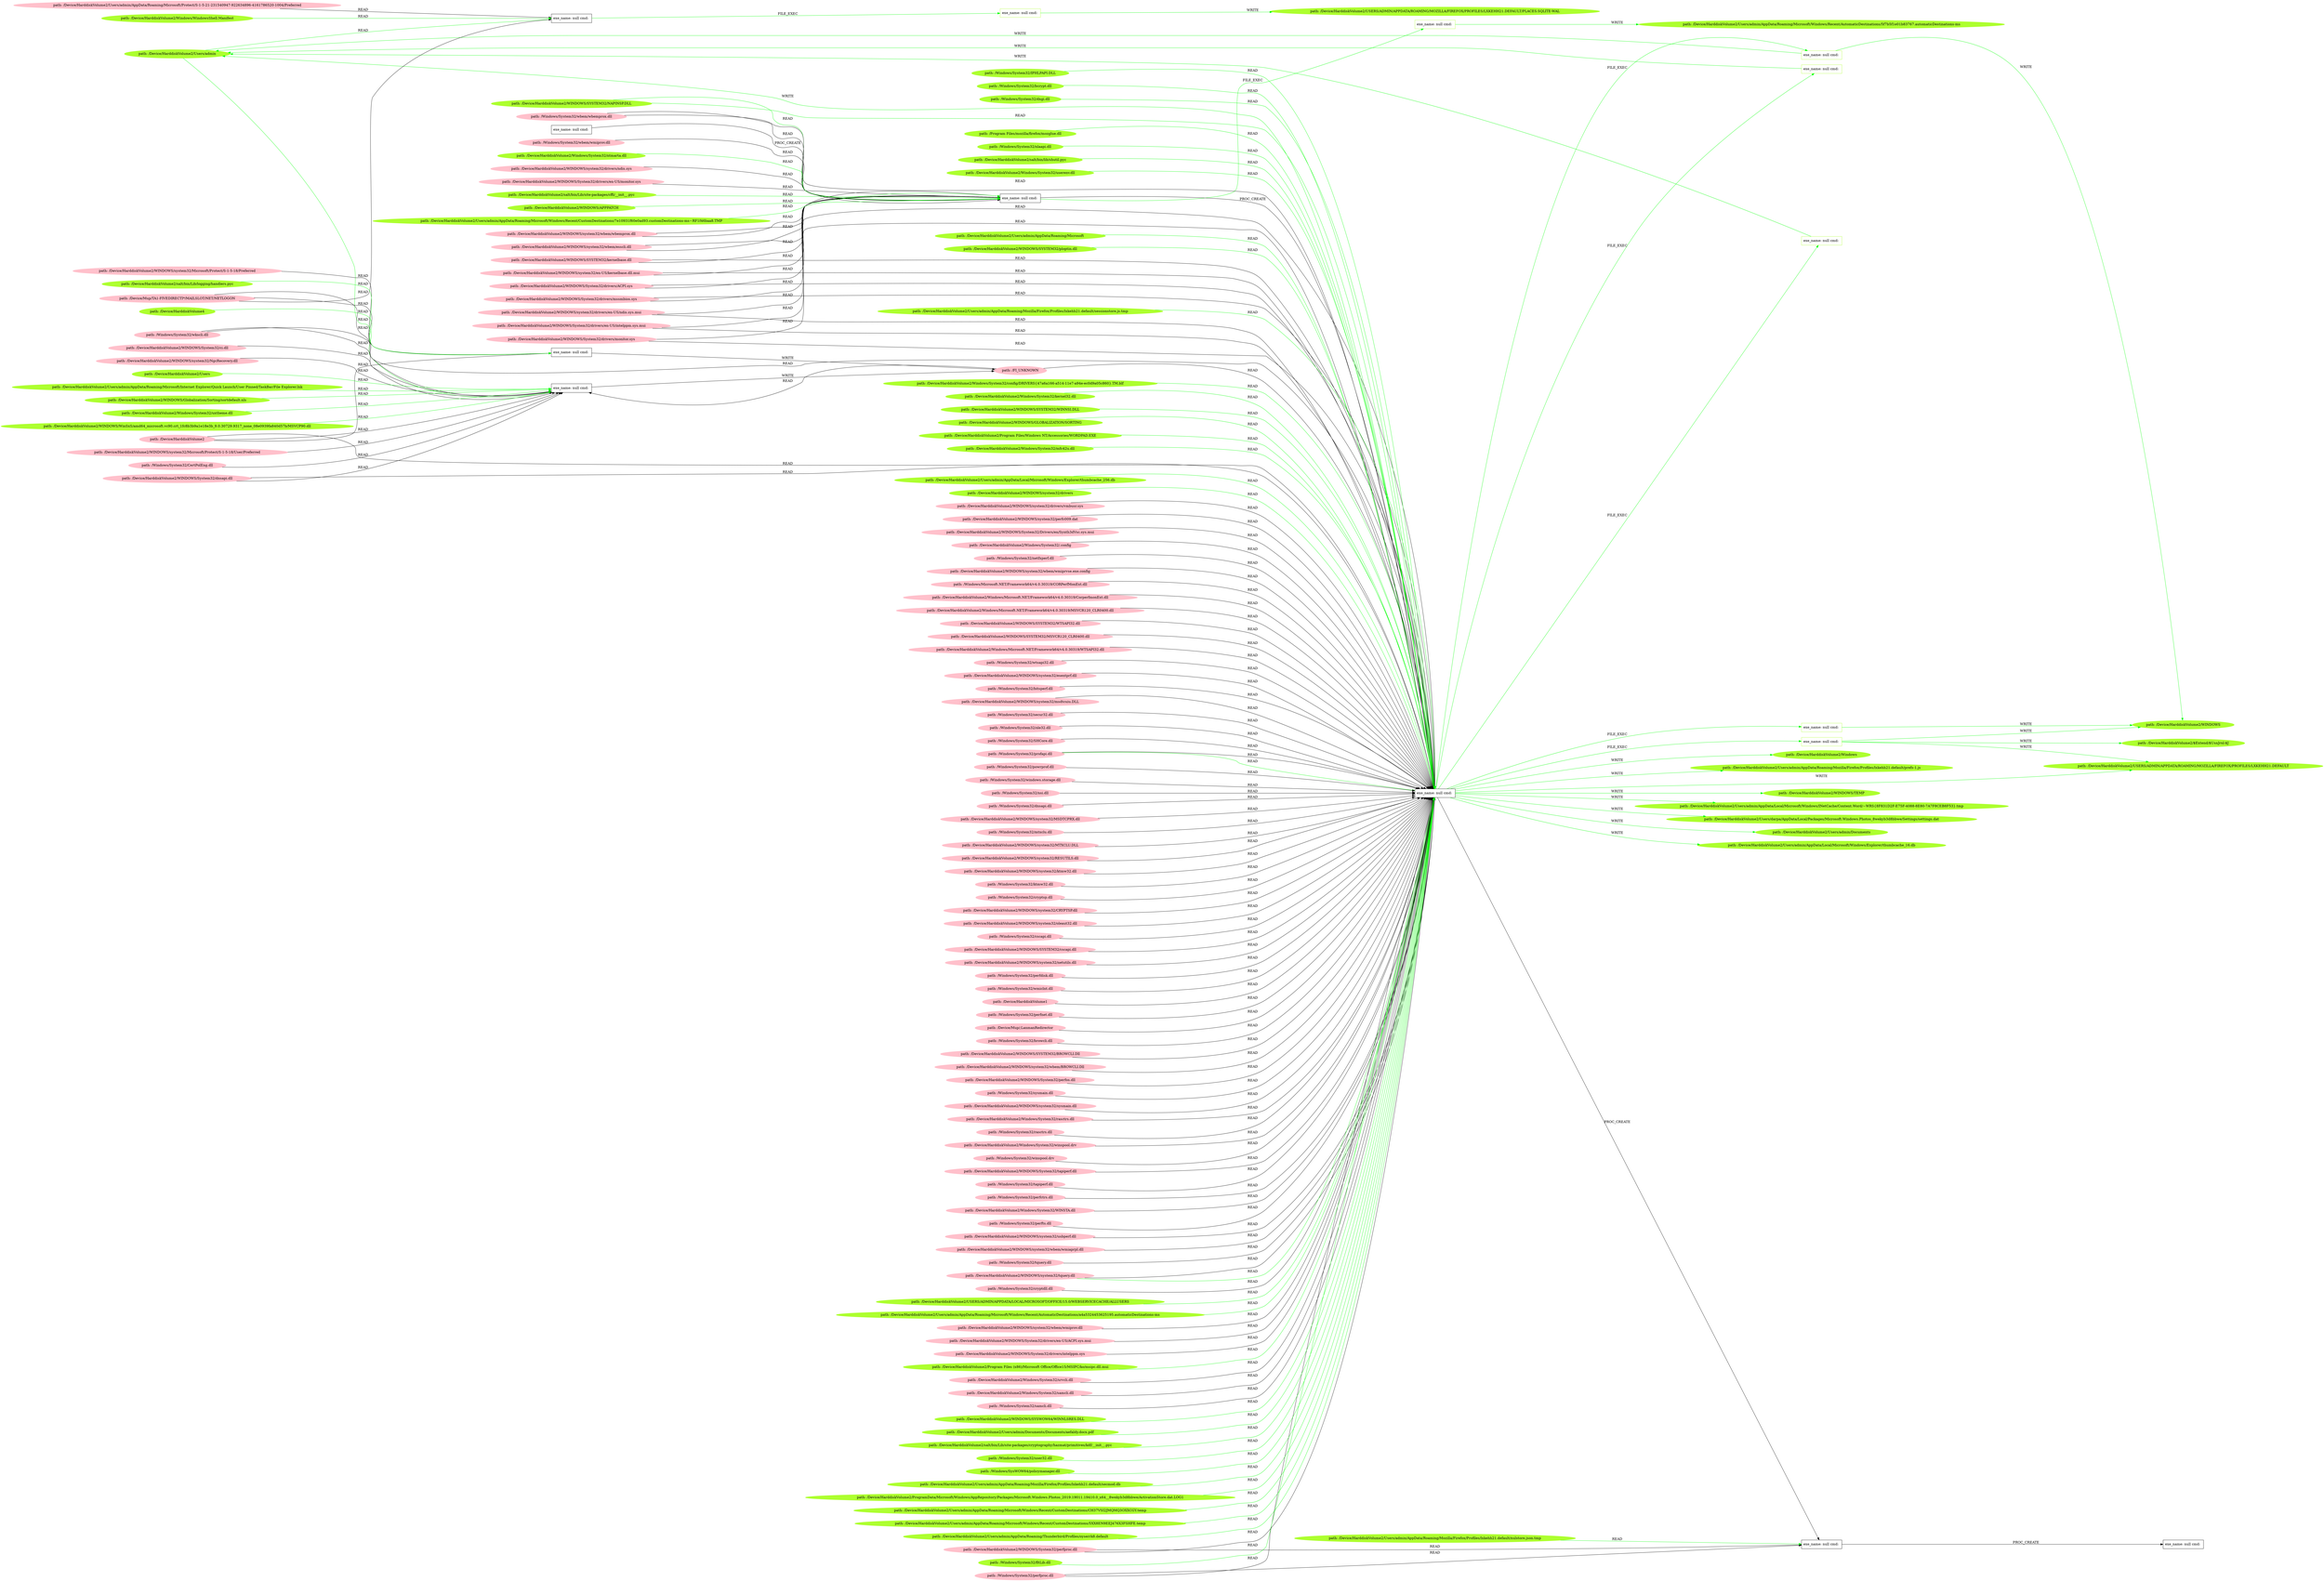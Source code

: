 digraph {
	rankdir=LR
	22 [label="exe_name: null cmd: " color=black shape=box style=solid]
	221 [label="exe_name: null cmd: " color=greenyellow shape=box style=solid]
	22 -> 221 [label=FILE_EXEC color=green]
	26 [label="exe_name: null cmd: " color=black shape=box style=solid]
	236 [label="exe_name: null cmd: " color=greenyellow shape=box style=solid]
	26 -> 236 [label=FILE_EXEC color=green]
	32 [label="exe_name: null cmd: " color=black shape=box style=solid]
	241 [label="exe_name: null cmd: " color=greenyellow shape=box style=solid]
	32 -> 241 [label=FILE_EXEC color=green]
	32 [label="exe_name: null cmd: " color=black shape=box style=solid]
	248 [label="exe_name: null cmd: " color=greenyellow shape=box style=solid]
	32 -> 248 [label=FILE_EXEC color=green]
	32 [label="exe_name: null cmd: " color=black shape=box style=solid]
	255 [label="exe_name: null cmd: " color=greenyellow shape=box style=solid]
	32 -> 255 [label=FILE_EXEC color=green]
	32 [label="exe_name: null cmd: " color=black shape=box style=solid]
	264 [label="exe_name: null cmd: " color=greenyellow shape=box style=solid]
	32 -> 264 [label=FILE_EXEC color=green]
	32 [label="exe_name: null cmd: " color=black shape=box style=solid]
	279 [label="exe_name: null cmd: " color=greenyellow shape=box style=solid]
	32 -> 279 [label=FILE_EXEC color=green]
	220 [label="path: /Device/HarddiskVolume2/Users/admin" color=greenyellow shape=oval style=filled]
	22 [label="exe_name: null cmd: " color=black shape=box style=solid]
	220 -> 22 [label=READ color=green]
	282 [label="path: /Device/HarddiskVolume2/Users/admin/AppData/Roaming/Microsoft" color=greenyellow shape=oval style=filled]
	32 [label="exe_name: null cmd: " color=black shape=box style=solid]
	282 -> 32 [label=READ color=green]
	274 [label="path: /Device/HarddiskVolume2/WINDOWS/SYSTEM32/ploptin.dll" color=greenyellow shape=oval style=filled]
	32 [label="exe_name: null cmd: " color=black shape=box style=solid]
	274 -> 32 [label=READ color=green]
	233 [label="path: /Device/HarddiskVolume2/WINDOWS/SYSTEM32/NAPINSP.DLL" color=greenyellow shape=oval style=filled]
	32 [label="exe_name: null cmd: " color=black shape=box style=solid]
	233 -> 32 [label=READ color=green]
	90 [label="exe_name: null cmd: " color=black shape=box style=solid]
	26 [label="exe_name: null cmd: " color=black shape=box style=solid]
	90 -> 26 [label=PROC_CREATE color=black]
	161 [label="path: /Device/HarddiskVolume2/WINDOWS/system32/Microsoft/Protect/S-1-5-18/User/Preferred" color=pink shape=oval style=filled]
	24 [label="exe_name: null cmd: " color=black shape=box style=solid]
	161 -> 24 [label=READ color=black]
	191 [label="path: /Windows/System32/wbem/wmiprov.dll" color=pink shape=oval style=filled]
	26 [label="exe_name: null cmd: " color=black shape=box style=solid]
	191 -> 26 [label=READ color=black]
	189 [label="path: /Windows/System32/wbem/wbemprox.dll" color=pink shape=oval style=filled]
	26 [label="exe_name: null cmd: " color=black shape=box style=solid]
	189 -> 26 [label=READ color=black]
	195 [label="path: /Device/HarddiskVolume2/WINDOWS/system32/wbem/wbemprox.dll" color=pink shape=oval style=filled]
	26 [label="exe_name: null cmd: " color=black shape=box style=solid]
	195 -> 26 [label=READ color=black]
	203 [label="path: /Device/HarddiskVolume2/WINDOWS/SYSTEM32/kernelbase.dll" color=pink shape=oval style=filled]
	26 [label="exe_name: null cmd: " color=black shape=box style=solid]
	203 -> 26 [label=READ color=black]
	164 [label="path: /Device/HarddiskVolume2/WINDOWS/system32/en-US/kernelbase.dll.mui" color=pink shape=oval style=filled]
	26 [label="exe_name: null cmd: " color=black shape=box style=solid]
	164 -> 26 [label=READ color=black]
	216 [label="path: /Device/HarddiskVolume2/WINDOWS/System32/drivers/ACPI.sys" color=pink shape=oval style=filled]
	26 [label="exe_name: null cmd: " color=black shape=box style=solid]
	216 -> 26 [label=READ color=black]
	153 [label="path: /Device/HarddiskVolume2/WINDOWS/System32/drivers/mssmbios.sys" color=pink shape=oval style=filled]
	26 [label="exe_name: null cmd: " color=black shape=box style=solid]
	153 -> 26 [label=READ color=black]
	156 [label="path: /Device/HarddiskVolume2/WINDOWS/system32/drivers/ndis.sys" color=pink shape=oval style=filled]
	26 [label="exe_name: null cmd: " color=black shape=box style=solid]
	156 -> 26 [label=READ color=black]
	170 [label="path: /Device/HarddiskVolume2/WINDOWS/system32/drivers/en-US/ndis.sys.mui" color=pink shape=oval style=filled]
	26 [label="exe_name: null cmd: " color=black shape=box style=solid]
	170 -> 26 [label=READ color=black]
	205 [label="path: /Device/HarddiskVolume2/WINDOWS/System32/drivers/en-US/intelppm.sys.mui" color=pink shape=oval style=filled]
	26 [label="exe_name: null cmd: " color=black shape=box style=solid]
	205 -> 26 [label=READ color=black]
	167 [label="path: /Device/HarddiskVolume2/WINDOWS/System32/drivers/en-US/monitor.sys" color=pink shape=oval style=filled]
	26 [label="exe_name: null cmd: " color=black shape=box style=solid]
	167 -> 26 [label=READ color=black]
	174 [label="path: /Device/HarddiskVolume2/WINDOWS/System32/drivers/monitor.sys" color=pink shape=oval style=filled]
	26 [label="exe_name: null cmd: " color=black shape=box style=solid]
	174 -> 26 [label=READ color=black]
	230 [label="path: /Device/HarddiskVolume4" color=greenyellow shape=oval style=filled]
	25 [label="exe_name: null cmd: " color=black shape=box style=solid]
	230 -> 25 [label=READ color=green]
	199 [label="path: /Device/HarddiskVolume2" color=pink shape=oval style=filled]
	24 [label="exe_name: null cmd: " color=black shape=box style=solid]
	199 -> 24 [label=READ color=black]
	253 [label="path: /Device/HarddiskVolume2/Windows/System32/config/DRIVERS{47a6a166-a514-11e7-a94e-ec0d9a05c860}.TM.blf" color=greenyellow shape=oval style=filled]
	32 [label="exe_name: null cmd: " color=black shape=box style=solid]
	253 -> 32 [label=READ color=green]
	89 [label="path: /Device/HarddiskVolume2/WINDOWS/system32/Microsoft/Protect/S-1-5-18/Preferred" color=pink shape=oval style=filled]
	25 [label="exe_name: null cmd: " color=black shape=box style=solid]
	89 -> 25 [label=READ color=black]
	176 [label="path: /Device/HarddiskVolume2/WINDOWS/system32/wbem/esscli.dll" color=pink shape=oval style=filled]
	26 [label="exe_name: null cmd: " color=black shape=box style=solid]
	176 -> 26 [label=READ color=black]
	286 [label="path: /Device/HarddiskVolume2/Windows/System32/kernel32.dll" color=greenyellow shape=oval style=filled]
	32 [label="exe_name: null cmd: " color=black shape=box style=solid]
	286 -> 32 [label=READ color=green]
	252 [label="path: /Device/HarddiskVolume2/WINDOWS/SYSTEM32/WINNSI.DLL" color=greenyellow shape=oval style=filled]
	32 [label="exe_name: null cmd: " color=black shape=box style=solid]
	252 -> 32 [label=READ color=green]
	288 [label="path: /Device/HarddiskVolume2/WINDOWS/GLOBALIZATION/SORTING" color=greenyellow shape=oval style=filled]
	32 [label="exe_name: null cmd: " color=black shape=box style=solid]
	288 -> 32 [label=READ color=green]
	269 [label="path: /Device/HarddiskVolume2/Program Files/Windows NT/Accessories/WORDPAD.EXE" color=greenyellow shape=oval style=filled]
	32 [label="exe_name: null cmd: " color=black shape=box style=solid]
	269 -> 32 [label=READ color=green]
	271 [label="path: /Device/HarddiskVolume2/Windows/System32/mfc42u.dll" color=greenyellow shape=oval style=filled]
	32 [label="exe_name: null cmd: " color=black shape=box style=solid]
	271 -> 32 [label=READ color=green]
	74 [label="path: /Windows/System32/CertPolEng.dll" color=pink shape=oval style=filled]
	24 [label="exe_name: null cmd: " color=black shape=box style=solid]
	74 -> 24 [label=READ color=black]
	117 [label="path: /Device/HarddiskVolume2/WINDOWS/System32/ci.dll" color=pink shape=oval style=filled]
	24 [label="exe_name: null cmd: " color=black shape=box style=solid]
	117 -> 24 [label=READ color=black]
	159 [label="path: /Device/HarddiskVolume2/WINDOWS/System32/dnsapi.dll" color=pink shape=oval style=filled]
	24 [label="exe_name: null cmd: " color=black shape=box style=solid]
	159 -> 24 [label=READ color=black]
	120 [label="path: /Device/HarddiskVolume2/WINDOWS/system32/NgcRecovery.dll" color=pink shape=oval style=filled]
	24 [label="exe_name: null cmd: " color=black shape=box style=solid]
	120 -> 24 [label=READ color=black]
	214 [label="path: /Windows/System32/wkscli.dll" color=pink shape=oval style=filled]
	24 [label="exe_name: null cmd: " color=black shape=box style=solid]
	214 -> 24 [label=READ color=black]
	24 [label="exe_name: null cmd: " color=black shape=box style=solid]
	182 [label="path: /FI_UNKNOWN" color=pink shape=oval style=filled]
	24 -> 182 [label=WRITE color=black]
	209 [label="path: /Device/Mup/TA1-FIVEDIRECTI*/MAILSLOT/NET/NETLOGON" color=pink shape=oval style=filled]
	24 [label="exe_name: null cmd: " color=black shape=box style=solid]
	209 -> 24 [label=READ color=black]
	226 [label="path: /Device/HarddiskVolume2/Users" color=greenyellow shape=oval style=filled]
	24 [label="exe_name: null cmd: " color=black shape=box style=solid]
	226 -> 24 [label=READ color=green]
	238 [label="path: /Device/HarddiskVolume2/Users/admin/AppData/Local/Microsoft/Windows/Explorer/thumbcache_256.db" color=greenyellow shape=oval style=filled]
	32 [label="exe_name: null cmd: " color=black shape=box style=solid]
	238 -> 32 [label=READ color=green]
	182 [label="path: /FI_UNKNOWN" color=pink shape=oval style=filled]
	24 [label="exe_name: null cmd: " color=black shape=box style=solid]
	182 -> 24 [label=READ color=black]
	278 [label="path: /Device/HarddiskVolume2/WINDOWS/system32/drivers" color=greenyellow shape=oval style=filled]
	32 [label="exe_name: null cmd: " color=black shape=box style=solid]
	278 -> 32 [label=READ color=green]
	26 [label="exe_name: null cmd: " color=black shape=box style=solid]
	32 [label="exe_name: null cmd: " color=black shape=box style=solid]
	26 -> 32 [label=PROC_CREATE color=black]
	220 [label="path: /Device/HarddiskVolume2/Users/admin" color=greenyellow shape=oval style=filled]
	24 [label="exe_name: null cmd: " color=black shape=box style=solid]
	220 -> 24 [label=READ color=green]
	199 [label="path: /Device/HarddiskVolume2" color=pink shape=oval style=filled]
	25 [label="exe_name: null cmd: " color=black shape=box style=solid]
	199 -> 25 [label=READ color=black]
	157 [label="path: /Device/HarddiskVolume2/Users/admin/AppData/Roaming/Microsoft/Protect/S-1-5-21-231540947-922634896-4161786520-1004/Preferred" color=pink shape=oval style=filled]
	22 [label="exe_name: null cmd: " color=black shape=box style=solid]
	157 -> 22 [label=READ color=black]
	25 [label="exe_name: null cmd: " color=black shape=box style=solid]
	182 [label="path: /FI_UNKNOWN" color=pink shape=oval style=filled]
	25 -> 182 [label=WRITE color=black]
	209 [label="path: /Device/Mup/TA1-FIVEDIRECTI*/MAILSLOT/NET/NETLOGON" color=pink shape=oval style=filled]
	25 [label="exe_name: null cmd: " color=black shape=box style=solid]
	209 -> 25 [label=READ color=black]
	223 [label="path: /Device/HarddiskVolume2/Users/admin/AppData/Roaming/Microsoft/Internet Explorer/Quick Launch/User Pinned/TaskBar/File Explorer.lnk" color=greenyellow shape=oval style=filled]
	24 [label="exe_name: null cmd: " color=black shape=box style=solid]
	223 -> 24 [label=READ color=green]
	6 [label="path: /Device/HarddiskVolume2/WINDOWS/system32/drivers/vmbusr.sys" color=pink shape=oval style=filled]
	32 [label="exe_name: null cmd: " color=black shape=box style=solid]
	6 -> 32 [label=READ color=black]
	13 [label="path: /Device/HarddiskVolume2/WINDOWS/system32/perfc009.dat" color=pink shape=oval style=filled]
	32 [label="exe_name: null cmd: " color=black shape=box style=solid]
	13 -> 32 [label=READ color=black]
	29 [label="path: /Device/HarddiskVolume2/WINDOWS/System32/Drivers/en/Synth3dVsc.sys.mui" color=pink shape=oval style=filled]
	32 [label="exe_name: null cmd: " color=black shape=box style=solid]
	29 -> 32 [label=READ color=black]
	42 [label="path: /Device/HarddiskVolume2/Windows/System32/.config" color=pink shape=oval style=filled]
	32 [label="exe_name: null cmd: " color=black shape=box style=solid]
	42 -> 32 [label=READ color=black]
	67 [label="path: /Windows/System32/netfxperf.dll" color=pink shape=oval style=filled]
	32 [label="exe_name: null cmd: " color=black shape=box style=solid]
	67 -> 32 [label=READ color=black]
	116 [label="path: /Device/HarddiskVolume2/WINDOWS/system32/wbem/wmiprvse.exe.config" color=pink shape=oval style=filled]
	32 [label="exe_name: null cmd: " color=black shape=box style=solid]
	116 -> 32 [label=READ color=black]
	7 [label="path: /Windows/Microsoft.NET/Framework64/v4.0.30319/CORPerfMonExt.dll" color=pink shape=oval style=filled]
	32 [label="exe_name: null cmd: " color=black shape=box style=solid]
	7 -> 32 [label=READ color=black]
	139 [label="path: /Device/HarddiskVolume2/Windows/Microsoft.NET/Framework64/v4.0.30319/CorperfmonExt.dll" color=pink shape=oval style=filled]
	32 [label="exe_name: null cmd: " color=black shape=box style=solid]
	139 -> 32 [label=READ color=black]
	92 [label="path: /Device/HarddiskVolume2/Windows/Microsoft.NET/Framework64/v4.0.30319/MSVCR120_CLR0400.dll" color=pink shape=oval style=filled]
	32 [label="exe_name: null cmd: " color=black shape=box style=solid]
	92 -> 32 [label=READ color=black]
	99 [label="path: /Device/HarddiskVolume2/WINDOWS/SYSTEM32/WTSAPI32.dll" color=pink shape=oval style=filled]
	32 [label="exe_name: null cmd: " color=black shape=box style=solid]
	99 -> 32 [label=READ color=black]
	14 [label="path: /Device/HarddiskVolume2/WINDOWS/SYSTEM32/MSVCR120_CLR0400.dll" color=pink shape=oval style=filled]
	32 [label="exe_name: null cmd: " color=black shape=box style=solid]
	14 -> 32 [label=READ color=black]
	64 [label="path: /Device/HarddiskVolume2/Windows/Microsoft.NET/Framework64/v4.0.30319/WTSAPI32.dll" color=pink shape=oval style=filled]
	32 [label="exe_name: null cmd: " color=black shape=box style=solid]
	64 -> 32 [label=READ color=black]
	5 [label="path: /Windows/System32/wtsapi32.dll" color=pink shape=oval style=filled]
	32 [label="exe_name: null cmd: " color=black shape=box style=solid]
	5 -> 32 [label=READ color=black]
	8 [label="path: /Device/HarddiskVolume2/WINDOWS/system32/esentprf.dll" color=pink shape=oval style=filled]
	32 [label="exe_name: null cmd: " color=black shape=box style=solid]
	8 -> 32 [label=READ color=black]
	137 [label="path: /Windows/System32/bitsperf.dll" color=pink shape=oval style=filled]
	32 [label="exe_name: null cmd: " color=black shape=box style=solid]
	137 -> 32 [label=READ color=black]
	144 [label="path: /Device/HarddiskVolume2/WINDOWS/system32/msdtcuiu.DLL" color=pink shape=oval style=filled]
	32 [label="exe_name: null cmd: " color=black shape=box style=solid]
	144 -> 32 [label=READ color=black]
	104 [label="path: /Windows/System32/secur32.dll" color=pink shape=oval style=filled]
	32 [label="exe_name: null cmd: " color=black shape=box style=solid]
	104 -> 32 [label=READ color=black]
	93 [label="path: /Windows/System32/ole32.dll" color=pink shape=oval style=filled]
	32 [label="exe_name: null cmd: " color=black shape=box style=solid]
	93 -> 32 [label=READ color=black]
	143 [label="path: /Windows/System32/SHCore.dll" color=pink shape=oval style=filled]
	32 [label="exe_name: null cmd: " color=black shape=box style=solid]
	143 -> 32 [label=READ color=black]
	51 [label="path: /Windows/System32/profapi.dll" color=pink shape=oval style=filled]
	32 [label="exe_name: null cmd: " color=black shape=box style=solid]
	51 -> 32 [label=READ color=black]
	65 [label="path: /Windows/System32/powrprof.dll" color=pink shape=oval style=filled]
	32 [label="exe_name: null cmd: " color=black shape=box style=solid]
	65 -> 32 [label=READ color=black]
	80 [label="path: /Windows/System32/windows.storage.dll" color=pink shape=oval style=filled]
	32 [label="exe_name: null cmd: " color=black shape=box style=solid]
	80 -> 32 [label=READ color=black]
	61 [label="path: /Windows/System32/nsi.dll" color=pink shape=oval style=filled]
	32 [label="exe_name: null cmd: " color=black shape=box style=solid]
	61 -> 32 [label=READ color=black]
	82 [label="path: /Windows/System32/dnsapi.dll" color=pink shape=oval style=filled]
	32 [label="exe_name: null cmd: " color=black shape=box style=solid]
	82 -> 32 [label=READ color=black]
	159 [label="path: /Device/HarddiskVolume2/WINDOWS/System32/dnsapi.dll" color=pink shape=oval style=filled]
	32 [label="exe_name: null cmd: " color=black shape=box style=solid]
	159 -> 32 [label=READ color=black]
	55 [label="path: /Device/HarddiskVolume2/WINDOWS/system32/MSDTCPRX.dll" color=pink shape=oval style=filled]
	32 [label="exe_name: null cmd: " color=black shape=box style=solid]
	55 -> 32 [label=READ color=black]
	125 [label="path: /Windows/System32/mtxclu.dll" color=pink shape=oval style=filled]
	32 [label="exe_name: null cmd: " color=black shape=box style=solid]
	125 -> 32 [label=READ color=black]
	63 [label="path: /Device/HarddiskVolume2/WINDOWS/system32/MTXCLU.DLL" color=pink shape=oval style=filled]
	32 [label="exe_name: null cmd: " color=black shape=box style=solid]
	63 -> 32 [label=READ color=black]
	60 [label="path: /Device/HarddiskVolume2/WINDOWS/system32/RESUTILS.dll" color=pink shape=oval style=filled]
	32 [label="exe_name: null cmd: " color=black shape=box style=solid]
	60 -> 32 [label=READ color=black]
	113 [label="path: /Device/HarddiskVolume2/WINDOWS/system32/ktmw32.dll" color=pink shape=oval style=filled]
	32 [label="exe_name: null cmd: " color=black shape=box style=solid]
	113 -> 32 [label=READ color=black]
	94 [label="path: /Windows/System32/ktmw32.dll" color=pink shape=oval style=filled]
	32 [label="exe_name: null cmd: " color=black shape=box style=solid]
	94 -> 32 [label=READ color=black]
	126 [label="path: /Windows/System32/cryptsp.dll" color=pink shape=oval style=filled]
	32 [label="exe_name: null cmd: " color=black shape=box style=solid]
	126 -> 32 [label=READ color=black]
	138 [label="path: /Device/HarddiskVolume2/WINDOWS/system32/CRYPTSP.dll" color=pink shape=oval style=filled]
	32 [label="exe_name: null cmd: " color=black shape=box style=solid]
	138 -> 32 [label=READ color=black]
	4 [label="path: /Device/HarddiskVolume2/WINDOWS/system32/oleaut32.dll" color=pink shape=oval style=filled]
	32 [label="exe_name: null cmd: " color=black shape=box style=solid]
	4 -> 32 [label=READ color=black]
	203 [label="path: /Device/HarddiskVolume2/WINDOWS/SYSTEM32/kernelbase.dll" color=pink shape=oval style=filled]
	32 [label="exe_name: null cmd: " color=black shape=box style=solid]
	203 -> 32 [label=READ color=black]
	214 [label="path: /Windows/System32/wkscli.dll" color=pink shape=oval style=filled]
	32 [label="exe_name: null cmd: " color=black shape=box style=solid]
	214 -> 32 [label=READ color=black]
	28 [label="path: /Windows/System32/cscapi.dll" color=pink shape=oval style=filled]
	32 [label="exe_name: null cmd: " color=black shape=box style=solid]
	28 -> 32 [label=READ color=black]
	59 [label="path: /Device/HarddiskVolume2/WINDOWS/SYSTEM32/cscapi.dll" color=pink shape=oval style=filled]
	32 [label="exe_name: null cmd: " color=black shape=box style=solid]
	59 -> 32 [label=READ color=black]
	79 [label="path: /Device/HarddiskVolume2/WINDOWS/system32/netutils.dll" color=pink shape=oval style=filled]
	32 [label="exe_name: null cmd: " color=black shape=box style=solid]
	79 -> 32 [label=READ color=black]
	127 [label="path: /Windows/System32/perfdisk.dll" color=pink shape=oval style=filled]
	32 [label="exe_name: null cmd: " color=black shape=box style=solid]
	127 -> 32 [label=READ color=black]
	108 [label="path: /Windows/System32/wmiclnt.dll" color=pink shape=oval style=filled]
	32 [label="exe_name: null cmd: " color=black shape=box style=solid]
	108 -> 32 [label=READ color=black]
	83 [label="path: /Device/HarddiskVolume1" color=pink shape=oval style=filled]
	32 [label="exe_name: null cmd: " color=black shape=box style=solid]
	83 -> 32 [label=READ color=black]
	199 [label="path: /Device/HarddiskVolume2" color=pink shape=oval style=filled]
	32 [label="exe_name: null cmd: " color=black shape=box style=solid]
	199 -> 32 [label=READ color=black]
	75 [label="path: /Windows/System32/perfnet.dll" color=pink shape=oval style=filled]
	32 [label="exe_name: null cmd: " color=black shape=box style=solid]
	75 -> 32 [label=READ color=black]
	16 [label="path: /Device/Mup/;LanmanRedirector" color=pink shape=oval style=filled]
	32 [label="exe_name: null cmd: " color=black shape=box style=solid]
	16 -> 32 [label=READ color=black]
	182 [label="path: /FI_UNKNOWN" color=pink shape=oval style=filled]
	32 [label="exe_name: null cmd: " color=black shape=box style=solid]
	182 -> 32 [label=READ color=black]
	114 [label="path: /Windows/System32/browcli.dll" color=pink shape=oval style=filled]
	32 [label="exe_name: null cmd: " color=black shape=box style=solid]
	114 -> 32 [label=READ color=black]
	121 [label="path: /Device/HarddiskVolume2/WINDOWS/SYSTEM32/BROWCLI.Dll" color=pink shape=oval style=filled]
	32 [label="exe_name: null cmd: " color=black shape=box style=solid]
	121 -> 32 [label=READ color=black]
	135 [label="path: /Device/HarddiskVolume2/WINDOWS/system32/wbem/BROWCLI.Dll" color=pink shape=oval style=filled]
	32 [label="exe_name: null cmd: " color=black shape=box style=solid]
	135 -> 32 [label=READ color=black]
	129 [label="path: /Device/HarddiskVolume2/WINDOWS/System32/perfos.dll" color=pink shape=oval style=filled]
	32 [label="exe_name: null cmd: " color=black shape=box style=solid]
	129 -> 32 [label=READ color=black]
	180 [label="path: /Device/HarddiskVolume2/WINDOWS/System32/perfproc.dll" color=pink shape=oval style=filled]
	32 [label="exe_name: null cmd: " color=black shape=box style=solid]
	180 -> 32 [label=READ color=black]
	197 [label="path: /Windows/System32/perfproc.dll" color=pink shape=oval style=filled]
	32 [label="exe_name: null cmd: " color=black shape=box style=solid]
	197 -> 32 [label=READ color=black]
	66 [label="path: /Windows/System32/sysmain.dll" color=pink shape=oval style=filled]
	32 [label="exe_name: null cmd: " color=black shape=box style=solid]
	66 -> 32 [label=READ color=black]
	69 [label="path: /Device/HarddiskVolume2/WINDOWS/system32/sysmain.dll" color=pink shape=oval style=filled]
	32 [label="exe_name: null cmd: " color=black shape=box style=solid]
	69 -> 32 [label=READ color=black]
	44 [label="path: /Device/HarddiskVolume2/Windows/System32/rasctrs.dll" color=pink shape=oval style=filled]
	32 [label="exe_name: null cmd: " color=black shape=box style=solid]
	44 -> 32 [label=READ color=black]
	86 [label="path: /Windows/System32/rasctrs.dll" color=pink shape=oval style=filled]
	32 [label="exe_name: null cmd: " color=black shape=box style=solid]
	86 -> 32 [label=READ color=black]
	52 [label="path: /Device/HarddiskVolume2/Windows/System32/winspool.drv" color=pink shape=oval style=filled]
	32 [label="exe_name: null cmd: " color=black shape=box style=solid]
	52 -> 32 [label=READ color=black]
	112 [label="path: /Windows/System32/winspool.drv" color=pink shape=oval style=filled]
	32 [label="exe_name: null cmd: " color=black shape=box style=solid]
	112 -> 32 [label=READ color=black]
	142 [label="path: /Device/HarddiskVolume2/WINDOWS/System32/tapiperf.dll" color=pink shape=oval style=filled]
	32 [label="exe_name: null cmd: " color=black shape=box style=solid]
	142 -> 32 [label=READ color=black]
	141 [label="path: /Windows/System32/tapiperf.dll" color=pink shape=oval style=filled]
	32 [label="exe_name: null cmd: " color=black shape=box style=solid]
	141 -> 32 [label=READ color=black]
	87 [label="path: /Windows/System32/perfctrs.dll" color=pink shape=oval style=filled]
	32 [label="exe_name: null cmd: " color=black shape=box style=solid]
	87 -> 32 [label=READ color=black]
	58 [label="path: /Device/HarddiskVolume2/Windows/System32/WINSTA.dll" color=pink shape=oval style=filled]
	32 [label="exe_name: null cmd: " color=black shape=box style=solid]
	58 -> 32 [label=READ color=black]
	107 [label="path: /Windows/System32/perfts.dll" color=pink shape=oval style=filled]
	32 [label="exe_name: null cmd: " color=black shape=box style=solid]
	107 -> 32 [label=READ color=black]
	103 [label="path: /Device/HarddiskVolume2/WINDOWS/system32/usbperf.dll" color=pink shape=oval style=filled]
	32 [label="exe_name: null cmd: " color=black shape=box style=solid]
	103 -> 32 [label=READ color=black]
	27 [label="path: /Device/HarddiskVolume2/WINDOWS/system32/wbem/wmiaprpl.dll" color=pink shape=oval style=filled]
	32 [label="exe_name: null cmd: " color=black shape=box style=solid]
	27 -> 32 [label=READ color=black]
	30 [label="path: /Windows/System32/tquery.dll" color=pink shape=oval style=filled]
	32 [label="exe_name: null cmd: " color=black shape=box style=solid]
	30 -> 32 [label=READ color=black]
	102 [label="path: /Device/HarddiskVolume2/WINDOWS/system32/tquery.dll" color=pink shape=oval style=filled]
	32 [label="exe_name: null cmd: " color=black shape=box style=solid]
	102 -> 32 [label=READ color=black]
	102 [label="path: /Device/HarddiskVolume2/WINDOWS/system32/tquery.dll" color=pink shape=oval style=filled]
	32 [label="exe_name: null cmd: " color=black shape=box style=solid]
	102 -> 32 [label=READ color=green]
	148 [label="path: /Windows/System32/cryptdll.dll" color=pink shape=oval style=filled]
	32 [label="exe_name: null cmd: " color=black shape=box style=solid]
	148 -> 32 [label=READ color=black]
	254 [label="path: /Device/HarddiskVolume2/USERS/ADMIN/APPDATA/LOCAL/MICROSOFT/OFFICE/15.0/WEBSERVICECACHE/ALLUSERS" color=greenyellow shape=oval style=filled]
	32 [label="exe_name: null cmd: " color=black shape=box style=solid]
	254 -> 32 [label=READ color=green]
	209 [label="path: /Device/Mup/TA1-FIVEDIRECTI*/MAILSLOT/NET/NETLOGON" color=pink shape=oval style=filled]
	22 [label="exe_name: null cmd: " color=black shape=box style=solid]
	209 -> 22 [label=READ color=black]
	290 [label="path: /Device/HarddiskVolume2/Users/admin/AppData/Roaming/Microsoft/Windows/Recent/AutomaticDestinations/a4a5324453625195.automaticDestinations-ms" color=greenyellow shape=oval style=filled]
	32 [label="exe_name: null cmd: " color=black shape=box style=solid]
	290 -> 32 [label=READ color=green]
	151 [label="path: /Device/HarddiskVolume2/WINDOWS/system32/wbem/wmiprov.dll" color=pink shape=oval style=filled]
	32 [label="exe_name: null cmd: " color=black shape=box style=solid]
	151 -> 32 [label=READ color=black]
	176 [label="path: /Device/HarddiskVolume2/WINDOWS/system32/wbem/esscli.dll" color=pink shape=oval style=filled]
	32 [label="exe_name: null cmd: " color=black shape=box style=solid]
	176 -> 32 [label=READ color=black]
	189 [label="path: /Windows/System32/wbem/wbemprox.dll" color=pink shape=oval style=filled]
	32 [label="exe_name: null cmd: " color=black shape=box style=solid]
	189 -> 32 [label=READ color=black]
	195 [label="path: /Device/HarddiskVolume2/WINDOWS/system32/wbem/wbemprox.dll" color=pink shape=oval style=filled]
	32 [label="exe_name: null cmd: " color=black shape=box style=solid]
	195 -> 32 [label=READ color=black]
	164 [label="path: /Device/HarddiskVolume2/WINDOWS/system32/en-US/kernelbase.dll.mui" color=pink shape=oval style=filled]
	32 [label="exe_name: null cmd: " color=black shape=box style=solid]
	164 -> 32 [label=READ color=black]
	207 [label="path: /Device/HarddiskVolume2/WINDOWS/System32/drivers/en-US/ACPI.sys.mui" color=pink shape=oval style=filled]
	32 [label="exe_name: null cmd: " color=black shape=box style=solid]
	207 -> 32 [label=READ color=black]
	216 [label="path: /Device/HarddiskVolume2/WINDOWS/System32/drivers/ACPI.sys" color=pink shape=oval style=filled]
	32 [label="exe_name: null cmd: " color=black shape=box style=solid]
	216 -> 32 [label=READ color=black]
	153 [label="path: /Device/HarddiskVolume2/WINDOWS/System32/drivers/mssmbios.sys" color=pink shape=oval style=filled]
	32 [label="exe_name: null cmd: " color=black shape=box style=solid]
	153 -> 32 [label=READ color=black]
	170 [label="path: /Device/HarddiskVolume2/WINDOWS/system32/drivers/en-US/ndis.sys.mui" color=pink shape=oval style=filled]
	32 [label="exe_name: null cmd: " color=black shape=box style=solid]
	170 -> 32 [label=READ color=black]
	169 [label="path: /Device/HarddiskVolume2/WINDOWS/System32/drivers/intelppm.sys" color=pink shape=oval style=filled]
	32 [label="exe_name: null cmd: " color=black shape=box style=solid]
	169 -> 32 [label=READ color=black]
	174 [label="path: /Device/HarddiskVolume2/WINDOWS/System32/drivers/monitor.sys" color=pink shape=oval style=filled]
	32 [label="exe_name: null cmd: " color=black shape=box style=solid]
	174 -> 32 [label=READ color=black]
	205 [label="path: /Device/HarddiskVolume2/WINDOWS/System32/drivers/en-US/intelppm.sys.mui" color=pink shape=oval style=filled]
	32 [label="exe_name: null cmd: " color=black shape=box style=solid]
	205 -> 32 [label=READ color=black]
	246 [label="path: /Device/HarddiskVolume2/Program Files (x86)/Microsoft Office/Office15/MSIPC/ko/msipc.dll.mui" color=greenyellow shape=oval style=filled]
	32 [label="exe_name: null cmd: " color=black shape=box style=solid]
	246 -> 32 [label=READ color=green]
	234 [label="path: /Device/HarddiskVolume2/salt/bin/Lib/site-packages/cffi/__init__.pyc" color=greenyellow shape=oval style=filled]
	26 [label="exe_name: null cmd: " color=black shape=box style=solid]
	234 -> 26 [label=READ color=green]
	34 [label="path: /Device/HarddiskVolume2/Windows/System32/srvcli.dll" color=pink shape=oval style=filled]
	32 [label="exe_name: null cmd: " color=black shape=box style=solid]
	34 -> 32 [label=READ color=black]
	119 [label="path: /Device/HarddiskVolume2/Windows/System32/samcli.dll" color=pink shape=oval style=filled]
	32 [label="exe_name: null cmd: " color=black shape=box style=solid]
	119 -> 32 [label=READ color=black]
	18 [label="path: /Windows/System32/samcli.dll" color=pink shape=oval style=filled]
	32 [label="exe_name: null cmd: " color=black shape=box style=solid]
	18 -> 32 [label=READ color=black]
	32 [label="exe_name: null cmd: " color=black shape=box style=solid]
	0 [label="exe_name: null cmd: " color=black shape=box style=solid]
	32 -> 0 [label=PROC_CREATE color=black]
	180 [label="path: /Device/HarddiskVolume2/WINDOWS/System32/perfproc.dll" color=pink shape=oval style=filled]
	0 [label="exe_name: null cmd: " color=black shape=box style=solid]
	180 -> 0 [label=READ color=black]
	197 [label="path: /Windows/System32/perfproc.dll" color=pink shape=oval style=filled]
	0 [label="exe_name: null cmd: " color=black shape=box style=solid]
	197 -> 0 [label=READ color=black]
	0 [label="exe_name: null cmd: " color=black shape=box style=solid]
	1 [label="exe_name: null cmd: " color=black shape=box style=solid]
	0 -> 1 [label=PROC_CREATE color=black]
	247 [label="path: /Device/HarddiskVolume2/WINDOWS/SYSWOW64/WINNLSRES.DLL" color=greenyellow shape=oval style=filled]
	32 [label="exe_name: null cmd: " color=black shape=box style=solid]
	247 -> 32 [label=READ color=green]
	255 [label="exe_name: null cmd: " color=greenyellow shape=box style=solid]
	220 [label="path: /Device/HarddiskVolume2/Users/admin" color=greenyellow shape=oval style=filled]
	255 -> 220 [label=WRITE color=green]
	289 [label="path: /Device/HarddiskVolume2/Users/admin/Documents/Documents/aefaldy.docx.pdf" color=greenyellow shape=oval style=filled]
	32 [label="exe_name: null cmd: " color=black shape=box style=solid]
	289 -> 32 [label=READ color=green]
	260 [label="path: /Device/HarddiskVolume2/salt/bin/Lib/site-packages/cryptography/hazmat/primitives/kdf/__init__.pyc" color=greenyellow shape=oval style=filled]
	32 [label="exe_name: null cmd: " color=black shape=box style=solid]
	260 -> 32 [label=READ color=green]
	32 [label="exe_name: null cmd: " color=black shape=box style=solid]
	293 [label="path: /Device/HarddiskVolume2/Users/admin/AppData/Roaming/Mozilla/Firefox/Profiles/lxkehh21.default/prefs-1.js" color=greenyellow shape=oval style=filled]
	32 -> 293 [label=WRITE color=green]
	281 [label="path: /Windows/System32/user32.dll" color=greenyellow shape=oval style=filled]
	32 [label="exe_name: null cmd: " color=black shape=box style=solid]
	281 -> 32 [label=READ color=green]
	261 [label="path: /Windows/SysWOW64/policymanager.dll" color=greenyellow shape=oval style=filled]
	32 [label="exe_name: null cmd: " color=black shape=box style=solid]
	261 -> 32 [label=READ color=green]
	267 [label="path: /Device/HarddiskVolume2/Users/admin/AppData/Roaming/Mozilla/Firefox/Profiles/lxkehh21.default/secmod.db" color=greenyellow shape=oval style=filled]
	32 [label="exe_name: null cmd: " color=black shape=box style=solid]
	267 -> 32 [label=READ color=green]
	257 [label="path: /Device/HarddiskVolume2/ProgramData/Microsoft/Windows/AppRepository/Packages/Microsoft.Windows.Photos_2019.19011.19410.0_x64__8wekyb3d8bbwe/ActivationStore.dat.LOG1" color=greenyellow shape=oval style=filled]
	32 [label="exe_name: null cmd: " color=black shape=box style=solid]
	257 -> 32 [label=READ color=green]
	32 [label="exe_name: null cmd: " color=black shape=box style=solid]
	263 [label="path: /Device/HarddiskVolume2/WINDOWS/TEMP" color=greenyellow shape=oval style=filled]
	32 -> 263 [label=WRITE color=green]
	221 [label="exe_name: null cmd: " color=greenyellow shape=box style=solid]
	222 [label="path: /Device/HarddiskVolume2/USERS/ADMIN/APPDATA/ROAMING/MOZILLA/FIREFOX/PROFILES/LXKEHH21.DEFAULT/PLACES.SQLITE-WAL" color=greenyellow shape=oval style=filled]
	221 -> 222 [label=WRITE color=green]
	241 [label="exe_name: null cmd: " color=greenyellow shape=box style=solid]
	220 [label="path: /Device/HarddiskVolume2/Users/admin" color=greenyellow shape=oval style=filled]
	241 -> 220 [label=WRITE color=green]
	235 [label="path: /Device/HarddiskVolume2/WINDOWS/APPPATCH" color=greenyellow shape=oval style=filled]
	26 [label="exe_name: null cmd: " color=black shape=box style=solid]
	235 -> 26 [label=READ color=green]
	219 [label="path: /Device/HarddiskVolume2/Windows/WindowsShell.Manifest" color=greenyellow shape=oval style=filled]
	22 [label="exe_name: null cmd: " color=black shape=box style=solid]
	219 -> 22 [label=READ color=green]
	292 [label="path: /Device/HarddiskVolume2/Users/admin/AppData/Roaming/Microsoft/Windows/Recent/CustomDestinations/CH37VSI2JMQMQ3OXXCGY.temp" color=greenyellow shape=oval style=filled]
	32 [label="exe_name: null cmd: " color=black shape=box style=solid]
	292 -> 32 [label=READ color=green]
	32 [label="exe_name: null cmd: " color=black shape=box style=solid]
	294 [label="path: /Device/HarddiskVolume2/Users/admin/AppData/Local/Microsoft/Windows/INetCache/Content.Word/~WRS{8F831D2F-E75F-4088-8E80-7A7F8CEB8F53}.tmp" color=greenyellow shape=oval style=filled]
	32 -> 294 [label=WRITE color=green]
	268 [label="path: /Device/HarddiskVolume2/Users/admin/AppData/Roaming/Microsoft/Windows/Recent/CustomDestinations/5XX8EN9EEJ476X3FSHFE.temp" color=greenyellow shape=oval style=filled]
	32 [label="exe_name: null cmd: " color=black shape=box style=solid]
	268 -> 32 [label=READ color=green]
	32 [label="exe_name: null cmd: " color=black shape=box style=solid]
	220 [label="path: /Device/HarddiskVolume2/Users/admin" color=greenyellow shape=oval style=filled]
	32 -> 220 [label=WRITE color=green]
	232 [label="path: /Device/HarddiskVolume2/Users/admin/AppData/Roaming/Microsoft/Windows/Recent/CustomDestinations/7e10931f60e0ad93.customDestinations-ms~RF1f46baa8.TMP" color=greenyellow shape=oval style=filled]
	26 [label="exe_name: null cmd: " color=black shape=box style=solid]
	232 -> 26 [label=READ color=green]
	32 [label="exe_name: null cmd: " color=black shape=box style=solid]
	244 [label="path: /Device/HarddiskVolume2/Users/darpa/AppData/Local/Packages/Microsoft.Windows.Photos_8wekyb3d8bbwe/Settings/settings.dat" color=greenyellow shape=oval style=filled]
	32 -> 244 [label=WRITE color=green]
	245 [label="path: /Device/HarddiskVolume2/Users/admin/AppData/Roaming/Thunderbird/Profiles/oyserrk8.default" color=greenyellow shape=oval style=filled]
	32 [label="exe_name: null cmd: " color=black shape=box style=solid]
	245 -> 32 [label=READ color=green]
	228 [label="path: /Device/HarddiskVolume2/WINDOWS/Globalization/Sorting/sortdefault.nls" color=greenyellow shape=oval style=filled]
	24 [label="exe_name: null cmd: " color=black shape=box style=solid]
	228 -> 24 [label=READ color=green]
	32 [label="exe_name: null cmd: " color=black shape=box style=solid]
	243 [label="path: /Device/HarddiskVolume2/Users/admin/Documents" color=greenyellow shape=oval style=filled]
	32 -> 243 [label=WRITE color=green]
	276 [label="path: /Windows/System32/fltLib.dll" color=greenyellow shape=oval style=filled]
	32 [label="exe_name: null cmd: " color=black shape=box style=solid]
	276 -> 32 [label=READ color=green]
	259 [label="path: /Windows/System32/IPHLPAPI.DLL" color=greenyellow shape=oval style=filled]
	32 [label="exe_name: null cmd: " color=black shape=box style=solid]
	259 -> 32 [label=READ color=green]
	262 [label="path: /Windows/System32/bcrypt.dll" color=greenyellow shape=oval style=filled]
	32 [label="exe_name: null cmd: " color=black shape=box style=solid]
	262 -> 32 [label=READ color=green]
	233 [label="path: /Device/HarddiskVolume2/WINDOWS/SYSTEM32/NAPINSP.DLL" color=greenyellow shape=oval style=filled]
	26 [label="exe_name: null cmd: " color=black shape=box style=solid]
	233 -> 26 [label=READ color=green]
	279 [label="exe_name: null cmd: " color=greenyellow shape=box style=solid]
	249 [label="path: /Device/HarddiskVolume2/WINDOWS" color=greenyellow shape=oval style=filled]
	279 -> 249 [label=WRITE color=green]
	32 [label="exe_name: null cmd: " color=black shape=box style=solid]
	277 [label="path: /Device/HarddiskVolume2/Users/admin/AppData/Local/Microsoft/Windows/Explorer/thumbcache_16.db" color=greenyellow shape=oval style=filled]
	32 -> 277 [label=WRITE color=green]
	264 [label="exe_name: null cmd: " color=greenyellow shape=box style=solid]
	220 [label="path: /Device/HarddiskVolume2/Users/admin" color=greenyellow shape=oval style=filled]
	264 -> 220 [label=WRITE color=green]
	264 [label="exe_name: null cmd: " color=greenyellow shape=box style=solid]
	249 [label="path: /Device/HarddiskVolume2/WINDOWS" color=greenyellow shape=oval style=filled]
	264 -> 249 [label=WRITE color=green]
	272 [label="path: /Windows/System32/dxgi.dll" color=greenyellow shape=oval style=filled]
	32 [label="exe_name: null cmd: " color=black shape=box style=solid]
	272 -> 32 [label=READ color=green]
	248 [label="exe_name: null cmd: " color=greenyellow shape=box style=solid]
	249 [label="path: /Device/HarddiskVolume2/WINDOWS" color=greenyellow shape=oval style=filled]
	248 -> 249 [label=WRITE color=green]
	248 [label="exe_name: null cmd: " color=greenyellow shape=box style=solid]
	251 [label="path: /Device/HarddiskVolume2/$Extend/$UsnJrnl:$J" color=greenyellow shape=oval style=filled]
	248 -> 251 [label=WRITE color=green]
	248 [label="exe_name: null cmd: " color=greenyellow shape=box style=solid]
	250 [label="path: /Device/HarddiskVolume2/USERS/ADMIN/APPDATA/ROAMING/MOZILLA/FIREFOX/PROFILES/LXKEHH21.DEFAULT" color=greenyellow shape=oval style=filled]
	248 -> 250 [label=WRITE color=green]
	231 [label="path: /Device/HarddiskVolume2/Windows/System32/ntmarta.dll" color=greenyellow shape=oval style=filled]
	26 [label="exe_name: null cmd: " color=black shape=box style=solid]
	231 -> 26 [label=READ color=green]
	32 [label="exe_name: null cmd: " color=black shape=box style=solid]
	258 [label="path: /Device/HarddiskVolume2/Windows" color=greenyellow shape=oval style=filled]
	32 -> 258 [label=WRITE color=green]
	32 [label="exe_name: null cmd: " color=black shape=box style=solid]
	250 [label="path: /Device/HarddiskVolume2/USERS/ADMIN/APPDATA/ROAMING/MOZILLA/FIREFOX/PROFILES/LXKEHH21.DEFAULT" color=greenyellow shape=oval style=filled]
	32 -> 250 [label=WRITE color=green]
	229 [label="path: /Device/HarddiskVolume2/salt/bin/Lib/logging/handlers.pyc" color=greenyellow shape=oval style=filled]
	25 [label="exe_name: null cmd: " color=black shape=box style=solid]
	229 -> 25 [label=READ color=green]
	236 [label="exe_name: null cmd: " color=greenyellow shape=box style=solid]
	237 [label="path: /Device/HarddiskVolume2/Users/admin/AppData/Roaming/Microsoft/Windows/Recent/AutomaticDestinations/5f7b5f1e01b83767.automaticDestinations-ms" color=greenyellow shape=oval style=filled]
	236 -> 237 [label=WRITE color=green]
	273 [label="path: /Program Files/mozilla/firefox/mozglue.dll" color=greenyellow shape=oval style=filled]
	32 [label="exe_name: null cmd: " color=black shape=box style=solid]
	273 -> 32 [label=READ color=green]
	227 [label="path: /Device/HarddiskVolume2/Windows/System32/uxtheme.dll" color=greenyellow shape=oval style=filled]
	24 [label="exe_name: null cmd: " color=black shape=box style=solid]
	227 -> 24 [label=READ color=green]
	284 [label="path: /Windows/System32/nlaapi.dll" color=greenyellow shape=oval style=filled]
	32 [label="exe_name: null cmd: " color=black shape=box style=solid]
	284 -> 32 [label=READ color=green]
	291 [label="path: /Device/HarddiskVolume2/salt/bin/lib/shutil.pyc" color=greenyellow shape=oval style=filled]
	32 [label="exe_name: null cmd: " color=black shape=box style=solid]
	291 -> 32 [label=READ color=green]
	224 [label="path: /Device/HarddiskVolume2/WINDOWS/WinSxS/amd64_microsoft.vc90.crt_1fc8b3b9a1e18e3b_9.0.30729.9317_none_08e0939fa840d57b/MSVCP90.dll" color=greenyellow shape=oval style=filled]
	24 [label="exe_name: null cmd: " color=black shape=box style=solid]
	224 -> 24 [label=READ color=green]
	239 [label="path: /Device/HarddiskVolume2/Windows/System32/userenv.dll" color=greenyellow shape=oval style=filled]
	32 [label="exe_name: null cmd: " color=black shape=box style=solid]
	239 -> 32 [label=READ color=green]
	283 [label="path: /Device/HarddiskVolume2/Users/admin/AppData/Roaming/Mozilla/Firefox/Profiles/lxkehh21.default/sessionstore.js.tmp" color=greenyellow shape=oval style=filled]
	32 [label="exe_name: null cmd: " color=black shape=box style=solid]
	283 -> 32 [label=READ color=green]
	295 [label="path: /Device/HarddiskVolume2/Users/admin/AppData/Roaming/Mozilla/Firefox/Profiles/lxkehh21.default/xulstore.json.tmp" color=greenyellow shape=oval style=filled]
	0 [label="exe_name: null cmd: " color=black shape=box style=solid]
	295 -> 0 [label=READ color=green]
	51 [label="path: /Windows/System32/profapi.dll" color=pink shape=oval style=filled]
	32 [label="exe_name: null cmd: " color=black shape=box style=solid]
	51 -> 32 [label=READ color=green]
}
